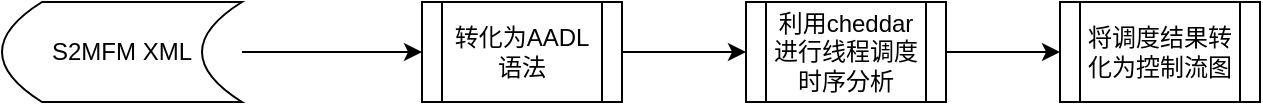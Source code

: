 <mxfile version="16.1.0" type="github">
  <diagram id="0CAkdtYkMwlkif9qsINl" name="Page-1">
    <mxGraphModel dx="946" dy="645" grid="1" gridSize="10" guides="1" tooltips="1" connect="1" arrows="1" fold="1" page="1" pageScale="1" pageWidth="827" pageHeight="1169" math="0" shadow="0">
      <root>
        <mxCell id="0" />
        <mxCell id="1" parent="0" />
        <mxCell id="1hi2flevJ8w-T847-RIj-7" style="edgeStyle=orthogonalEdgeStyle;rounded=0;orthogonalLoop=1;jettySize=auto;html=1;entryX=0;entryY=0.5;entryDx=0;entryDy=0;" parent="1" source="1hi2flevJ8w-T847-RIj-1" target="1hi2flevJ8w-T847-RIj-4" edge="1">
          <mxGeometry relative="1" as="geometry" />
        </mxCell>
        <mxCell id="1hi2flevJ8w-T847-RIj-1" value="转化为AADL语法" style="shape=process;whiteSpace=wrap;html=1;backgroundOutline=1;" parent="1" vertex="1">
          <mxGeometry x="320" y="140" width="100" height="50" as="geometry" />
        </mxCell>
        <mxCell id="1hi2flevJ8w-T847-RIj-6" style="edgeStyle=orthogonalEdgeStyle;rounded=0;orthogonalLoop=1;jettySize=auto;html=1;entryX=0;entryY=0.5;entryDx=0;entryDy=0;" parent="1" source="1hi2flevJ8w-T847-RIj-3" target="1hi2flevJ8w-T847-RIj-1" edge="1">
          <mxGeometry relative="1" as="geometry" />
        </mxCell>
        <mxCell id="1hi2flevJ8w-T847-RIj-3" value="S2MFM XML" style="shape=dataStorage;whiteSpace=wrap;html=1;fixedSize=1;" parent="1" vertex="1">
          <mxGeometry x="110" y="140" width="120" height="50" as="geometry" />
        </mxCell>
        <mxCell id="1hi2flevJ8w-T847-RIj-8" style="edgeStyle=orthogonalEdgeStyle;rounded=0;orthogonalLoop=1;jettySize=auto;html=1;entryX=0;entryY=0.5;entryDx=0;entryDy=0;" parent="1" source="1hi2flevJ8w-T847-RIj-4" target="1hi2flevJ8w-T847-RIj-5" edge="1">
          <mxGeometry relative="1" as="geometry" />
        </mxCell>
        <mxCell id="1hi2flevJ8w-T847-RIj-4" value="利用cheddar进行线程调度时序分析" style="shape=process;whiteSpace=wrap;html=1;backgroundOutline=1;" parent="1" vertex="1">
          <mxGeometry x="482" y="140" width="100" height="50" as="geometry" />
        </mxCell>
        <mxCell id="1hi2flevJ8w-T847-RIj-5" value="将调度结果转化为控制流图" style="shape=process;whiteSpace=wrap;html=1;backgroundOutline=1;" parent="1" vertex="1">
          <mxGeometry x="639" y="140" width="100" height="50" as="geometry" />
        </mxCell>
      </root>
    </mxGraphModel>
  </diagram>
</mxfile>
